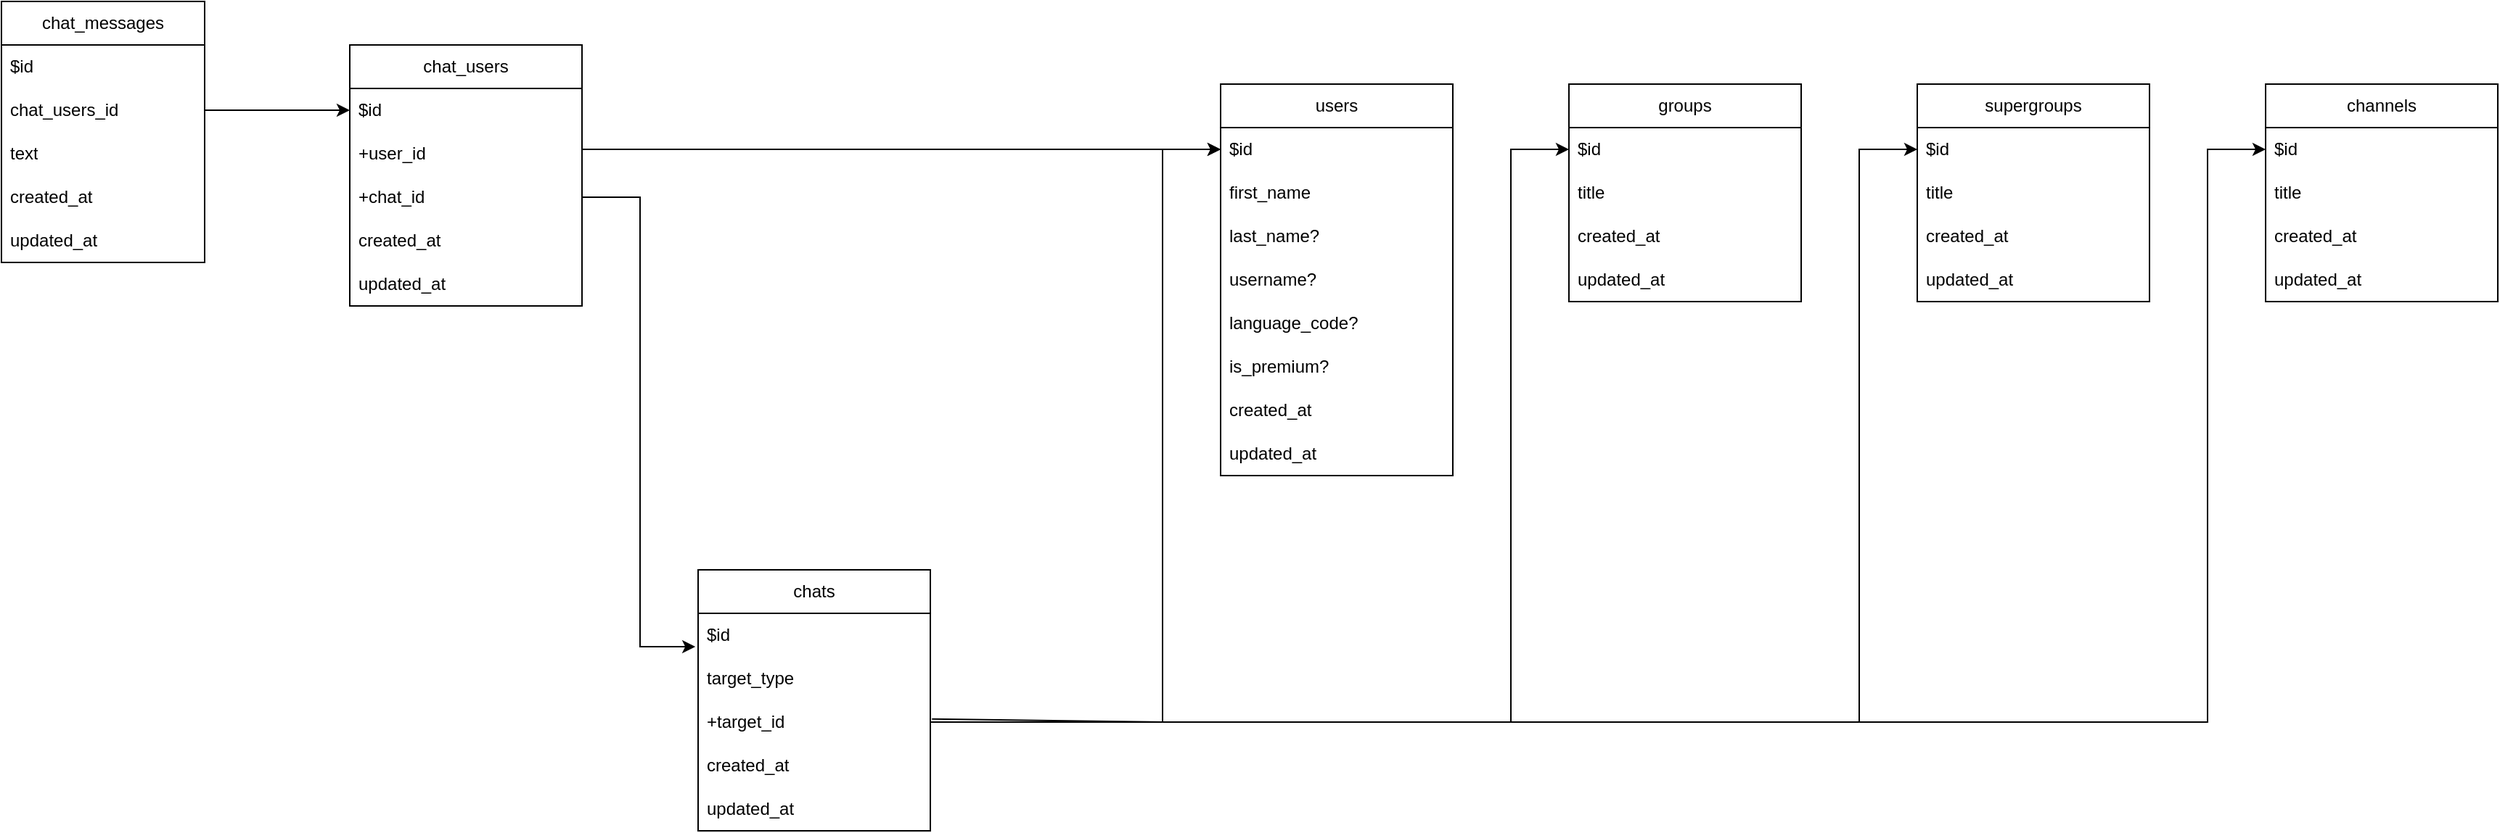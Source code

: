 <mxfile version="24.7.16">
  <diagram name="Page-1" id="a7904f86-f2b4-8e86-fa97-74104820619b">
    <mxGraphModel dx="2534" dy="1758" grid="1" gridSize="10" guides="1" tooltips="1" connect="1" arrows="1" fold="1" page="1" pageScale="1" pageWidth="1100" pageHeight="850" background="none" math="0" shadow="0">
      <root>
        <mxCell id="0" />
        <mxCell id="1" parent="0" />
        <mxCell id="qhH1SnZcZPKIVtIpZ9UF-8" value="users" style="swimlane;fontStyle=0;childLayout=stackLayout;horizontal=1;startSize=30;horizontalStack=0;resizeParent=1;resizeParentMax=0;resizeLast=0;collapsible=1;marginBottom=0;whiteSpace=wrap;html=1;" parent="1" vertex="1">
          <mxGeometry x="40" y="40" width="160" height="270" as="geometry" />
        </mxCell>
        <mxCell id="qhH1SnZcZPKIVtIpZ9UF-9" value="$id" style="text;strokeColor=none;fillColor=none;align=left;verticalAlign=middle;spacingLeft=4;spacingRight=4;overflow=hidden;points=[[0,0.5],[1,0.5]];portConstraint=eastwest;rotatable=0;whiteSpace=wrap;html=1;" parent="qhH1SnZcZPKIVtIpZ9UF-8" vertex="1">
          <mxGeometry y="30" width="160" height="30" as="geometry" />
        </mxCell>
        <mxCell id="qhH1SnZcZPKIVtIpZ9UF-10" value="first_name" style="text;strokeColor=none;fillColor=none;align=left;verticalAlign=middle;spacingLeft=4;spacingRight=4;overflow=hidden;points=[[0,0.5],[1,0.5]];portConstraint=eastwest;rotatable=0;whiteSpace=wrap;html=1;" parent="qhH1SnZcZPKIVtIpZ9UF-8" vertex="1">
          <mxGeometry y="60" width="160" height="30" as="geometry" />
        </mxCell>
        <mxCell id="qhH1SnZcZPKIVtIpZ9UF-11" value="last_name?" style="text;strokeColor=none;fillColor=none;align=left;verticalAlign=middle;spacingLeft=4;spacingRight=4;overflow=hidden;points=[[0,0.5],[1,0.5]];portConstraint=eastwest;rotatable=0;whiteSpace=wrap;html=1;" parent="qhH1SnZcZPKIVtIpZ9UF-8" vertex="1">
          <mxGeometry y="90" width="160" height="30" as="geometry" />
        </mxCell>
        <mxCell id="qhH1SnZcZPKIVtIpZ9UF-12" value="username?" style="text;strokeColor=none;fillColor=none;align=left;verticalAlign=middle;spacingLeft=4;spacingRight=4;overflow=hidden;points=[[0,0.5],[1,0.5]];portConstraint=eastwest;rotatable=0;whiteSpace=wrap;html=1;" parent="qhH1SnZcZPKIVtIpZ9UF-8" vertex="1">
          <mxGeometry y="120" width="160" height="30" as="geometry" />
        </mxCell>
        <mxCell id="qhH1SnZcZPKIVtIpZ9UF-13" value="language_code?" style="text;strokeColor=none;fillColor=none;align=left;verticalAlign=middle;spacingLeft=4;spacingRight=4;overflow=hidden;points=[[0,0.5],[1,0.5]];portConstraint=eastwest;rotatable=0;whiteSpace=wrap;html=1;" parent="qhH1SnZcZPKIVtIpZ9UF-8" vertex="1">
          <mxGeometry y="150" width="160" height="30" as="geometry" />
        </mxCell>
        <mxCell id="qhH1SnZcZPKIVtIpZ9UF-14" value="is_premium?" style="text;strokeColor=none;fillColor=none;align=left;verticalAlign=middle;spacingLeft=4;spacingRight=4;overflow=hidden;points=[[0,0.5],[1,0.5]];portConstraint=eastwest;rotatable=0;whiteSpace=wrap;html=1;" parent="qhH1SnZcZPKIVtIpZ9UF-8" vertex="1">
          <mxGeometry y="180" width="160" height="30" as="geometry" />
        </mxCell>
        <mxCell id="qhH1SnZcZPKIVtIpZ9UF-23" value="created_at" style="text;strokeColor=none;fillColor=none;align=left;verticalAlign=middle;spacingLeft=4;spacingRight=4;overflow=hidden;points=[[0,0.5],[1,0.5]];portConstraint=eastwest;rotatable=0;whiteSpace=wrap;html=1;" parent="qhH1SnZcZPKIVtIpZ9UF-8" vertex="1">
          <mxGeometry y="210" width="160" height="30" as="geometry" />
        </mxCell>
        <mxCell id="qhH1SnZcZPKIVtIpZ9UF-24" value="updated_at" style="text;strokeColor=none;fillColor=none;align=left;verticalAlign=middle;spacingLeft=4;spacingRight=4;overflow=hidden;points=[[0,0.5],[1,0.5]];portConstraint=eastwest;rotatable=0;whiteSpace=wrap;html=1;" parent="qhH1SnZcZPKIVtIpZ9UF-8" vertex="1">
          <mxGeometry y="240" width="160" height="30" as="geometry" />
        </mxCell>
        <mxCell id="qhH1SnZcZPKIVtIpZ9UF-15" value="groups" style="swimlane;fontStyle=0;childLayout=stackLayout;horizontal=1;startSize=30;horizontalStack=0;resizeParent=1;resizeParentMax=0;resizeLast=0;collapsible=1;marginBottom=0;whiteSpace=wrap;html=1;" parent="1" vertex="1">
          <mxGeometry x="280" y="40" width="160" height="150" as="geometry" />
        </mxCell>
        <mxCell id="qhH1SnZcZPKIVtIpZ9UF-16" value="$id" style="text;strokeColor=none;fillColor=none;align=left;verticalAlign=middle;spacingLeft=4;spacingRight=4;overflow=hidden;points=[[0,0.5],[1,0.5]];portConstraint=eastwest;rotatable=0;whiteSpace=wrap;html=1;" parent="qhH1SnZcZPKIVtIpZ9UF-15" vertex="1">
          <mxGeometry y="30" width="160" height="30" as="geometry" />
        </mxCell>
        <mxCell id="qhH1SnZcZPKIVtIpZ9UF-17" value="title" style="text;strokeColor=none;fillColor=none;align=left;verticalAlign=middle;spacingLeft=4;spacingRight=4;overflow=hidden;points=[[0,0.5],[1,0.5]];portConstraint=eastwest;rotatable=0;whiteSpace=wrap;html=1;" parent="qhH1SnZcZPKIVtIpZ9UF-15" vertex="1">
          <mxGeometry y="60" width="160" height="30" as="geometry" />
        </mxCell>
        <mxCell id="qhH1SnZcZPKIVtIpZ9UF-22" value="created_at" style="text;strokeColor=none;fillColor=none;align=left;verticalAlign=middle;spacingLeft=4;spacingRight=4;overflow=hidden;points=[[0,0.5],[1,0.5]];portConstraint=eastwest;rotatable=0;whiteSpace=wrap;html=1;" parent="qhH1SnZcZPKIVtIpZ9UF-15" vertex="1">
          <mxGeometry y="90" width="160" height="30" as="geometry" />
        </mxCell>
        <mxCell id="qhH1SnZcZPKIVtIpZ9UF-21" value="updated_at" style="text;strokeColor=none;fillColor=none;align=left;verticalAlign=middle;spacingLeft=4;spacingRight=4;overflow=hidden;points=[[0,0.5],[1,0.5]];portConstraint=eastwest;rotatable=0;whiteSpace=wrap;html=1;" parent="qhH1SnZcZPKIVtIpZ9UF-15" vertex="1">
          <mxGeometry y="120" width="160" height="30" as="geometry" />
        </mxCell>
        <mxCell id="qhH1SnZcZPKIVtIpZ9UF-25" value="channels" style="swimlane;fontStyle=0;childLayout=stackLayout;horizontal=1;startSize=30;horizontalStack=0;resizeParent=1;resizeParentMax=0;resizeLast=0;collapsible=1;marginBottom=0;whiteSpace=wrap;html=1;" parent="1" vertex="1">
          <mxGeometry x="760" y="40" width="160" height="150" as="geometry" />
        </mxCell>
        <mxCell id="qhH1SnZcZPKIVtIpZ9UF-26" value="$id" style="text;strokeColor=none;fillColor=none;align=left;verticalAlign=middle;spacingLeft=4;spacingRight=4;overflow=hidden;points=[[0,0.5],[1,0.5]];portConstraint=eastwest;rotatable=0;whiteSpace=wrap;html=1;" parent="qhH1SnZcZPKIVtIpZ9UF-25" vertex="1">
          <mxGeometry y="30" width="160" height="30" as="geometry" />
        </mxCell>
        <mxCell id="qhH1SnZcZPKIVtIpZ9UF-27" value="title" style="text;strokeColor=none;fillColor=none;align=left;verticalAlign=middle;spacingLeft=4;spacingRight=4;overflow=hidden;points=[[0,0.5],[1,0.5]];portConstraint=eastwest;rotatable=0;whiteSpace=wrap;html=1;" parent="qhH1SnZcZPKIVtIpZ9UF-25" vertex="1">
          <mxGeometry y="60" width="160" height="30" as="geometry" />
        </mxCell>
        <mxCell id="qhH1SnZcZPKIVtIpZ9UF-28" value="created_at" style="text;strokeColor=none;fillColor=none;align=left;verticalAlign=middle;spacingLeft=4;spacingRight=4;overflow=hidden;points=[[0,0.5],[1,0.5]];portConstraint=eastwest;rotatable=0;whiteSpace=wrap;html=1;" parent="qhH1SnZcZPKIVtIpZ9UF-25" vertex="1">
          <mxGeometry y="90" width="160" height="30" as="geometry" />
        </mxCell>
        <mxCell id="qhH1SnZcZPKIVtIpZ9UF-29" value="updated_at" style="text;strokeColor=none;fillColor=none;align=left;verticalAlign=middle;spacingLeft=4;spacingRight=4;overflow=hidden;points=[[0,0.5],[1,0.5]];portConstraint=eastwest;rotatable=0;whiteSpace=wrap;html=1;" parent="qhH1SnZcZPKIVtIpZ9UF-25" vertex="1">
          <mxGeometry y="120" width="160" height="30" as="geometry" />
        </mxCell>
        <mxCell id="qhH1SnZcZPKIVtIpZ9UF-30" value="supergroups" style="swimlane;fontStyle=0;childLayout=stackLayout;horizontal=1;startSize=30;horizontalStack=0;resizeParent=1;resizeParentMax=0;resizeLast=0;collapsible=1;marginBottom=0;whiteSpace=wrap;html=1;" parent="1" vertex="1">
          <mxGeometry x="520" y="40" width="160" height="150" as="geometry" />
        </mxCell>
        <mxCell id="qhH1SnZcZPKIVtIpZ9UF-31" value="$id" style="text;strokeColor=none;fillColor=none;align=left;verticalAlign=middle;spacingLeft=4;spacingRight=4;overflow=hidden;points=[[0,0.5],[1,0.5]];portConstraint=eastwest;rotatable=0;whiteSpace=wrap;html=1;" parent="qhH1SnZcZPKIVtIpZ9UF-30" vertex="1">
          <mxGeometry y="30" width="160" height="30" as="geometry" />
        </mxCell>
        <mxCell id="qhH1SnZcZPKIVtIpZ9UF-32" value="title" style="text;strokeColor=none;fillColor=none;align=left;verticalAlign=middle;spacingLeft=4;spacingRight=4;overflow=hidden;points=[[0,0.5],[1,0.5]];portConstraint=eastwest;rotatable=0;whiteSpace=wrap;html=1;" parent="qhH1SnZcZPKIVtIpZ9UF-30" vertex="1">
          <mxGeometry y="60" width="160" height="30" as="geometry" />
        </mxCell>
        <mxCell id="qhH1SnZcZPKIVtIpZ9UF-33" value="created_at" style="text;strokeColor=none;fillColor=none;align=left;verticalAlign=middle;spacingLeft=4;spacingRight=4;overflow=hidden;points=[[0,0.5],[1,0.5]];portConstraint=eastwest;rotatable=0;whiteSpace=wrap;html=1;" parent="qhH1SnZcZPKIVtIpZ9UF-30" vertex="1">
          <mxGeometry y="90" width="160" height="30" as="geometry" />
        </mxCell>
        <mxCell id="qhH1SnZcZPKIVtIpZ9UF-34" value="updated_at" style="text;strokeColor=none;fillColor=none;align=left;verticalAlign=middle;spacingLeft=4;spacingRight=4;overflow=hidden;points=[[0,0.5],[1,0.5]];portConstraint=eastwest;rotatable=0;whiteSpace=wrap;html=1;" parent="qhH1SnZcZPKIVtIpZ9UF-30" vertex="1">
          <mxGeometry y="120" width="160" height="30" as="geometry" />
        </mxCell>
        <mxCell id="qhH1SnZcZPKIVtIpZ9UF-35" value="chats" style="swimlane;fontStyle=0;childLayout=stackLayout;horizontal=1;startSize=30;horizontalStack=0;resizeParent=1;resizeParentMax=0;resizeLast=0;collapsible=1;marginBottom=0;whiteSpace=wrap;html=1;" parent="1" vertex="1">
          <mxGeometry x="-320" y="375" width="160" height="180" as="geometry" />
        </mxCell>
        <mxCell id="qhH1SnZcZPKIVtIpZ9UF-36" value="$id" style="text;strokeColor=none;fillColor=none;align=left;verticalAlign=middle;spacingLeft=4;spacingRight=4;overflow=hidden;points=[[0,0.5],[1,0.5]];portConstraint=eastwest;rotatable=0;whiteSpace=wrap;html=1;" parent="qhH1SnZcZPKIVtIpZ9UF-35" vertex="1">
          <mxGeometry y="30" width="160" height="30" as="geometry" />
        </mxCell>
        <mxCell id="qhH1SnZcZPKIVtIpZ9UF-37" value="target_type" style="text;strokeColor=none;fillColor=none;align=left;verticalAlign=middle;spacingLeft=4;spacingRight=4;overflow=hidden;points=[[0,0.5],[1,0.5]];portConstraint=eastwest;rotatable=0;whiteSpace=wrap;html=1;" parent="qhH1SnZcZPKIVtIpZ9UF-35" vertex="1">
          <mxGeometry y="60" width="160" height="30" as="geometry" />
        </mxCell>
        <mxCell id="qhH1SnZcZPKIVtIpZ9UF-38" value="+target_id" style="text;strokeColor=none;fillColor=none;align=left;verticalAlign=middle;spacingLeft=4;spacingRight=4;overflow=hidden;points=[[0,0.5],[1,0.5]];portConstraint=eastwest;rotatable=0;whiteSpace=wrap;html=1;" parent="qhH1SnZcZPKIVtIpZ9UF-35" vertex="1">
          <mxGeometry y="90" width="160" height="30" as="geometry" />
        </mxCell>
        <mxCell id="1VUxT75i-lTSrIvDL5Si-15" value="created_at" style="text;strokeColor=none;fillColor=none;align=left;verticalAlign=middle;spacingLeft=4;spacingRight=4;overflow=hidden;points=[[0,0.5],[1,0.5]];portConstraint=eastwest;rotatable=0;whiteSpace=wrap;html=1;" vertex="1" parent="qhH1SnZcZPKIVtIpZ9UF-35">
          <mxGeometry y="120" width="160" height="30" as="geometry" />
        </mxCell>
        <mxCell id="1VUxT75i-lTSrIvDL5Si-16" value="updated_at" style="text;strokeColor=none;fillColor=none;align=left;verticalAlign=middle;spacingLeft=4;spacingRight=4;overflow=hidden;points=[[0,0.5],[1,0.5]];portConstraint=eastwest;rotatable=0;whiteSpace=wrap;html=1;" vertex="1" parent="qhH1SnZcZPKIVtIpZ9UF-35">
          <mxGeometry y="150" width="160" height="30" as="geometry" />
        </mxCell>
        <mxCell id="qhH1SnZcZPKIVtIpZ9UF-39" value="" style="endArrow=classic;html=1;rounded=0;entryX=0;entryY=0.5;entryDx=0;entryDy=0;exitX=1.007;exitY=0.429;exitDx=0;exitDy=0;exitPerimeter=0;" parent="1" source="qhH1SnZcZPKIVtIpZ9UF-38" target="qhH1SnZcZPKIVtIpZ9UF-9" edge="1">
          <mxGeometry width="50" height="50" relative="1" as="geometry">
            <mxPoint x="610" y="480" as="sourcePoint" />
            <mxPoint x="140" y="500" as="targetPoint" />
            <Array as="points">
              <mxPoint y="480" />
              <mxPoint y="85" />
            </Array>
          </mxGeometry>
        </mxCell>
        <mxCell id="qhH1SnZcZPKIVtIpZ9UF-40" value="" style="endArrow=classic;html=1;rounded=0;entryX=0;entryY=0.5;entryDx=0;entryDy=0;exitX=1;exitY=0.5;exitDx=0;exitDy=0;" parent="1" target="qhH1SnZcZPKIVtIpZ9UF-16" edge="1" source="qhH1SnZcZPKIVtIpZ9UF-38">
          <mxGeometry width="50" height="50" relative="1" as="geometry">
            <mxPoint x="230" y="480" as="sourcePoint" />
            <mxPoint x="660" y="430" as="targetPoint" />
            <Array as="points">
              <mxPoint x="240" y="480" />
              <mxPoint x="240" y="85" />
            </Array>
          </mxGeometry>
        </mxCell>
        <mxCell id="qhH1SnZcZPKIVtIpZ9UF-41" value="" style="endArrow=classic;html=1;rounded=0;entryX=0;entryY=0.5;entryDx=0;entryDy=0;exitX=1;exitY=0.5;exitDx=0;exitDy=0;" parent="1" target="qhH1SnZcZPKIVtIpZ9UF-31" edge="1" source="qhH1SnZcZPKIVtIpZ9UF-38">
          <mxGeometry width="50" height="50" relative="1" as="geometry">
            <mxPoint x="480" y="480" as="sourcePoint" />
            <mxPoint x="660" y="430" as="targetPoint" />
            <Array as="points">
              <mxPoint x="480" y="480" />
              <mxPoint x="480" y="85" />
            </Array>
          </mxGeometry>
        </mxCell>
        <mxCell id="qhH1SnZcZPKIVtIpZ9UF-42" value="" style="endArrow=classic;html=1;rounded=0;entryX=0;entryY=0.5;entryDx=0;entryDy=0;exitX=1;exitY=0.5;exitDx=0;exitDy=0;" parent="1" target="qhH1SnZcZPKIVtIpZ9UF-26" edge="1" source="qhH1SnZcZPKIVtIpZ9UF-38">
          <mxGeometry width="50" height="50" relative="1" as="geometry">
            <mxPoint x="720" y="480" as="sourcePoint" />
            <mxPoint x="740" y="110" as="targetPoint" />
            <Array as="points">
              <mxPoint x="720" y="480" />
              <mxPoint x="720" y="85" />
            </Array>
          </mxGeometry>
        </mxCell>
        <mxCell id="qhH1SnZcZPKIVtIpZ9UF-43" value="chat_messages" style="swimlane;fontStyle=0;childLayout=stackLayout;horizontal=1;startSize=30;horizontalStack=0;resizeParent=1;resizeParentMax=0;resizeLast=0;collapsible=1;marginBottom=0;whiteSpace=wrap;html=1;" parent="1" vertex="1">
          <mxGeometry x="-800" y="-17" width="140" height="180" as="geometry" />
        </mxCell>
        <mxCell id="qhH1SnZcZPKIVtIpZ9UF-44" value="$id" style="text;strokeColor=none;fillColor=none;align=left;verticalAlign=middle;spacingLeft=4;spacingRight=4;overflow=hidden;points=[[0,0.5],[1,0.5]];portConstraint=eastwest;rotatable=0;whiteSpace=wrap;html=1;" parent="qhH1SnZcZPKIVtIpZ9UF-43" vertex="1">
          <mxGeometry y="30" width="140" height="30" as="geometry" />
        </mxCell>
        <mxCell id="qhH1SnZcZPKIVtIpZ9UF-45" value="chat_users_id" style="text;strokeColor=none;fillColor=none;align=left;verticalAlign=middle;spacingLeft=4;spacingRight=4;overflow=hidden;points=[[0,0.5],[1,0.5]];portConstraint=eastwest;rotatable=0;whiteSpace=wrap;html=1;" parent="qhH1SnZcZPKIVtIpZ9UF-43" vertex="1">
          <mxGeometry y="60" width="140" height="30" as="geometry" />
        </mxCell>
        <mxCell id="qhH1SnZcZPKIVtIpZ9UF-46" value="text" style="text;strokeColor=none;fillColor=none;align=left;verticalAlign=middle;spacingLeft=4;spacingRight=4;overflow=hidden;points=[[0,0.5],[1,0.5]];portConstraint=eastwest;rotatable=0;whiteSpace=wrap;html=1;" parent="qhH1SnZcZPKIVtIpZ9UF-43" vertex="1">
          <mxGeometry y="90" width="140" height="30" as="geometry" />
        </mxCell>
        <mxCell id="1VUxT75i-lTSrIvDL5Si-12" value="created_at" style="text;strokeColor=none;fillColor=none;align=left;verticalAlign=middle;spacingLeft=4;spacingRight=4;overflow=hidden;points=[[0,0.5],[1,0.5]];portConstraint=eastwest;rotatable=0;whiteSpace=wrap;html=1;" vertex="1" parent="qhH1SnZcZPKIVtIpZ9UF-43">
          <mxGeometry y="120" width="140" height="30" as="geometry" />
        </mxCell>
        <mxCell id="1VUxT75i-lTSrIvDL5Si-13" value="updated_at" style="text;strokeColor=none;fillColor=none;align=left;verticalAlign=middle;spacingLeft=4;spacingRight=4;overflow=hidden;points=[[0,0.5],[1,0.5]];portConstraint=eastwest;rotatable=0;whiteSpace=wrap;html=1;" vertex="1" parent="qhH1SnZcZPKIVtIpZ9UF-43">
          <mxGeometry y="150" width="140" height="30" as="geometry" />
        </mxCell>
        <mxCell id="qhH1SnZcZPKIVtIpZ9UF-47" value="chat_users" style="swimlane;fontStyle=0;childLayout=stackLayout;horizontal=1;startSize=30;horizontalStack=0;resizeParent=1;resizeParentMax=0;resizeLast=0;collapsible=1;marginBottom=0;whiteSpace=wrap;html=1;" parent="1" vertex="1">
          <mxGeometry x="-560" y="13" width="160" height="180" as="geometry" />
        </mxCell>
        <mxCell id="qhH1SnZcZPKIVtIpZ9UF-48" value="$id" style="text;strokeColor=none;fillColor=none;align=left;verticalAlign=middle;spacingLeft=4;spacingRight=4;overflow=hidden;points=[[0,0.5],[1,0.5]];portConstraint=eastwest;rotatable=0;whiteSpace=wrap;html=1;" parent="qhH1SnZcZPKIVtIpZ9UF-47" vertex="1">
          <mxGeometry y="30" width="160" height="30" as="geometry" />
        </mxCell>
        <mxCell id="qhH1SnZcZPKIVtIpZ9UF-50" value="+user_id" style="text;strokeColor=none;fillColor=none;align=left;verticalAlign=middle;spacingLeft=4;spacingRight=4;overflow=hidden;points=[[0,0.5],[1,0.5]];portConstraint=eastwest;rotatable=0;whiteSpace=wrap;html=1;" parent="qhH1SnZcZPKIVtIpZ9UF-47" vertex="1">
          <mxGeometry y="60" width="160" height="30" as="geometry" />
        </mxCell>
        <mxCell id="qhH1SnZcZPKIVtIpZ9UF-49" value="+chat_id" style="text;strokeColor=none;fillColor=none;align=left;verticalAlign=middle;spacingLeft=4;spacingRight=4;overflow=hidden;points=[[0,0.5],[1,0.5]];portConstraint=eastwest;rotatable=0;whiteSpace=wrap;html=1;" parent="qhH1SnZcZPKIVtIpZ9UF-47" vertex="1">
          <mxGeometry y="90" width="160" height="30" as="geometry" />
        </mxCell>
        <mxCell id="1VUxT75i-lTSrIvDL5Si-17" value="created_at" style="text;strokeColor=none;fillColor=none;align=left;verticalAlign=middle;spacingLeft=4;spacingRight=4;overflow=hidden;points=[[0,0.5],[1,0.5]];portConstraint=eastwest;rotatable=0;whiteSpace=wrap;html=1;" vertex="1" parent="qhH1SnZcZPKIVtIpZ9UF-47">
          <mxGeometry y="120" width="160" height="30" as="geometry" />
        </mxCell>
        <mxCell id="1VUxT75i-lTSrIvDL5Si-18" value="updated_at" style="text;strokeColor=none;fillColor=none;align=left;verticalAlign=middle;spacingLeft=4;spacingRight=4;overflow=hidden;points=[[0,0.5],[1,0.5]];portConstraint=eastwest;rotatable=0;whiteSpace=wrap;html=1;" vertex="1" parent="qhH1SnZcZPKIVtIpZ9UF-47">
          <mxGeometry y="150" width="160" height="30" as="geometry" />
        </mxCell>
        <mxCell id="qhH1SnZcZPKIVtIpZ9UF-52" style="edgeStyle=orthogonalEdgeStyle;rounded=0;orthogonalLoop=1;jettySize=auto;html=1;entryX=0;entryY=0.5;entryDx=0;entryDy=0;exitX=1;exitY=0.5;exitDx=0;exitDy=0;" parent="1" source="qhH1SnZcZPKIVtIpZ9UF-50" target="qhH1SnZcZPKIVtIpZ9UF-9" edge="1">
          <mxGeometry relative="1" as="geometry">
            <mxPoint x="-90" y="90" as="targetPoint" />
            <Array as="points">
              <mxPoint x="-400" y="85" />
            </Array>
          </mxGeometry>
        </mxCell>
        <mxCell id="1VUxT75i-lTSrIvDL5Si-19" style="edgeStyle=orthogonalEdgeStyle;rounded=0;orthogonalLoop=1;jettySize=auto;html=1;entryX=-0.012;entryY=0.767;entryDx=0;entryDy=0;entryPerimeter=0;" edge="1" parent="1" source="qhH1SnZcZPKIVtIpZ9UF-49" target="qhH1SnZcZPKIVtIpZ9UF-36">
          <mxGeometry relative="1" as="geometry" />
        </mxCell>
        <mxCell id="1VUxT75i-lTSrIvDL5Si-20" style="edgeStyle=orthogonalEdgeStyle;rounded=0;orthogonalLoop=1;jettySize=auto;html=1;entryX=0;entryY=0.5;entryDx=0;entryDy=0;" edge="1" parent="1" source="qhH1SnZcZPKIVtIpZ9UF-45" target="qhH1SnZcZPKIVtIpZ9UF-48">
          <mxGeometry relative="1" as="geometry" />
        </mxCell>
      </root>
    </mxGraphModel>
  </diagram>
</mxfile>
